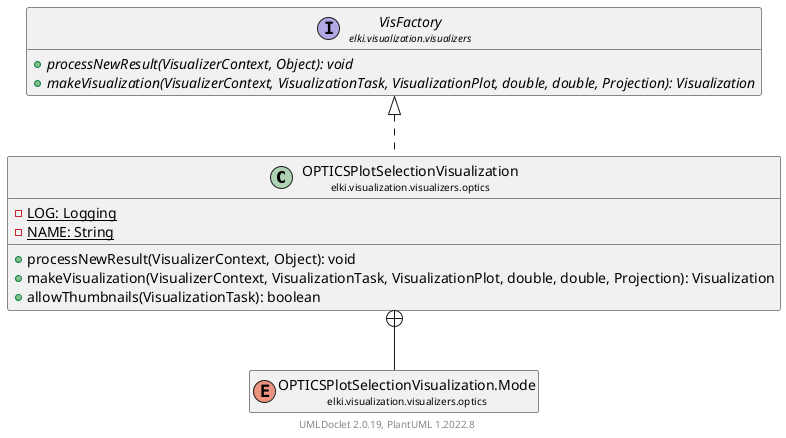 @startuml
    remove .*\.(Instance|Par|Parameterizer|Factory)$
    set namespaceSeparator none
    hide empty fields
    hide empty methods

    class "<size:14>OPTICSPlotSelectionVisualization\n<size:10>elki.visualization.visualizers.optics" as elki.visualization.visualizers.optics.OPTICSPlotSelectionVisualization [[OPTICSPlotSelectionVisualization.html]] {
        {static} -LOG: Logging
        {static} -NAME: String
        +processNewResult(VisualizerContext, Object): void
        +makeVisualization(VisualizerContext, VisualizationTask, VisualizationPlot, double, double, Projection): Visualization
        +allowThumbnails(VisualizationTask): boolean
    }

    interface "<size:14>VisFactory\n<size:10>elki.visualization.visualizers" as elki.visualization.visualizers.VisFactory [[../VisFactory.html]] {
        {abstract} +processNewResult(VisualizerContext, Object): void
        {abstract} +makeVisualization(VisualizerContext, VisualizationTask, VisualizationPlot, double, double, Projection): Visualization
    }
    enum "<size:14>OPTICSPlotSelectionVisualization.Mode\n<size:10>elki.visualization.visualizers.optics" as elki.visualization.visualizers.optics.OPTICSPlotSelectionVisualization.Mode [[OPTICSPlotSelectionVisualization.Mode.html]]
    class "<size:14>OPTICSPlotSelectionVisualization.Instance\n<size:10>elki.visualization.visualizers.optics" as elki.visualization.visualizers.optics.OPTICSPlotSelectionVisualization.Instance [[OPTICSPlotSelectionVisualization.Instance.html]]

    elki.visualization.visualizers.VisFactory <|.. elki.visualization.visualizers.optics.OPTICSPlotSelectionVisualization
    elki.visualization.visualizers.optics.OPTICSPlotSelectionVisualization +-- elki.visualization.visualizers.optics.OPTICSPlotSelectionVisualization.Mode
    elki.visualization.visualizers.optics.OPTICSPlotSelectionVisualization +-- elki.visualization.visualizers.optics.OPTICSPlotSelectionVisualization.Instance

    center footer UMLDoclet 2.0.19, PlantUML 1.2022.8
@enduml
